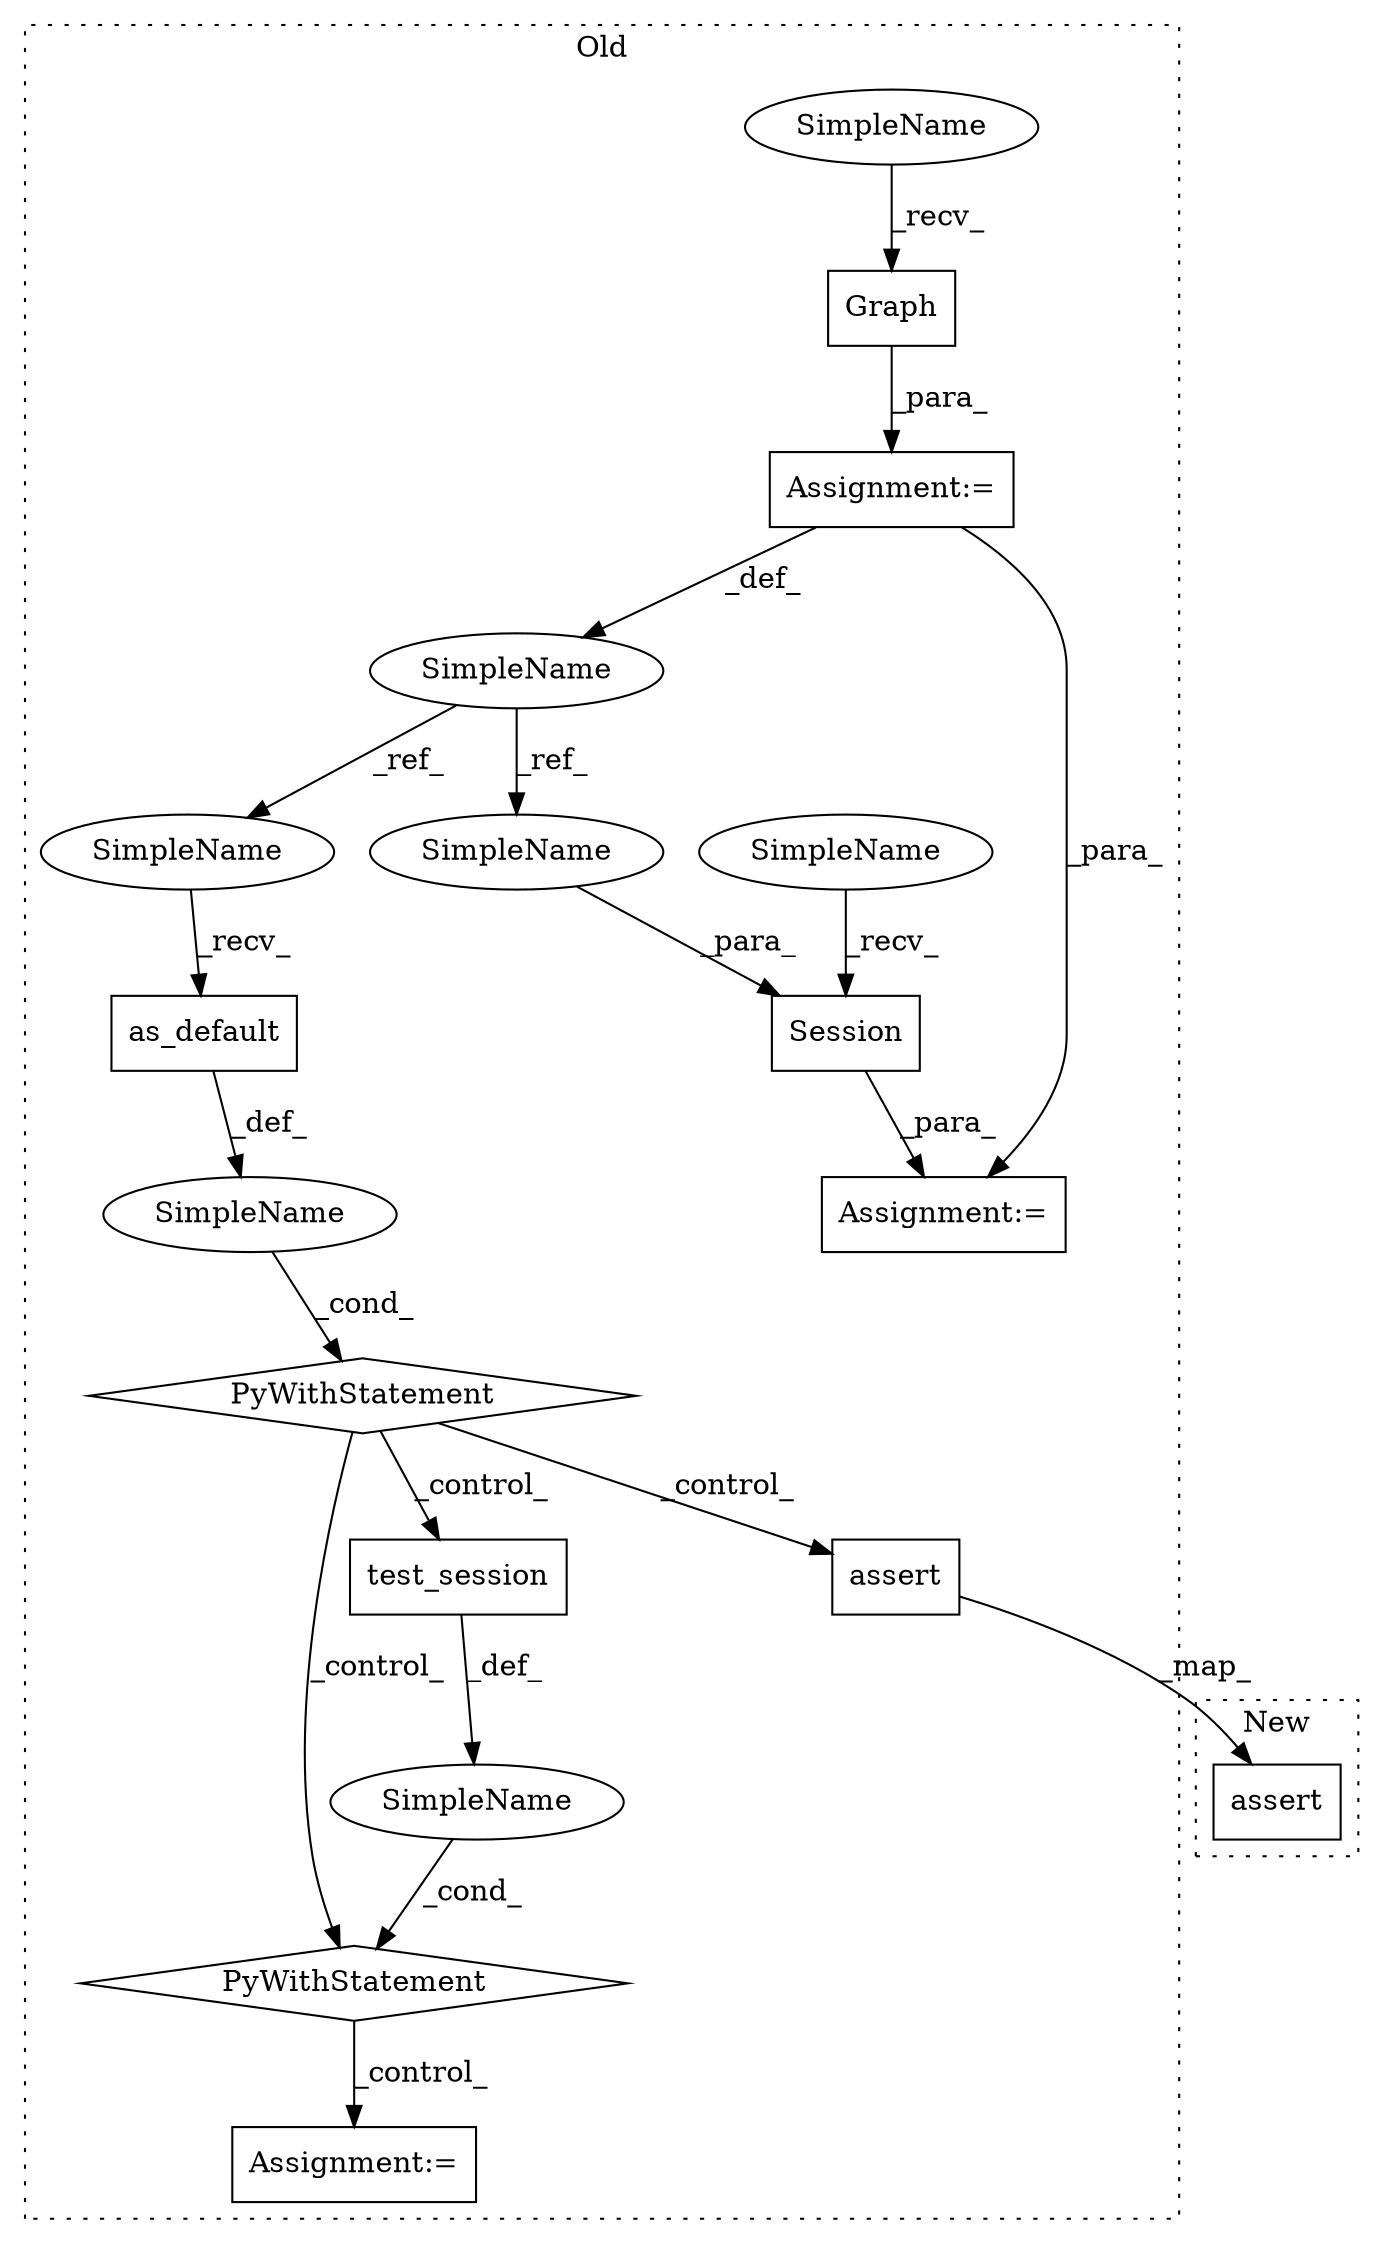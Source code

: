 digraph G {
subgraph cluster0 {
1 [label="assert" a="6" s="29454" l="7" shape="box"];
3 [label="SimpleName" a="42" s="" l="" shape="ellipse"];
4 [label="PyWithStatement" a="104" s="28484,28508" l="10,2" shape="diamond"];
5 [label="Assignment:=" a="7" s="29136" l="4" shape="box"];
6 [label="as_default" a="32" s="28496" l="12" shape="box"];
7 [label="SimpleName" a="42" s="" l="" shape="ellipse"];
8 [label="PyWithStatement" a="104" s="29091,29120" l="10,2" shape="diamond"];
9 [label="test_session" a="32" s="29106" l="14" shape="box"];
10 [label="Graph" a="32" s="27929" l="7" shape="box"];
11 [label="SimpleName" a="42" s="27916" l="1" shape="ellipse"];
12 [label="Session" a="32" s="27958,27967" l="8,1" shape="box"];
13 [label="Assignment:=" a="7" s="27917" l="1" shape="box"];
14 [label="Assignment:=" a="7" s="27946" l="1" shape="box"];
15 [label="SimpleName" a="42" s="27966" l="1" shape="ellipse"];
16 [label="SimpleName" a="42" s="28494" l="1" shape="ellipse"];
17 [label="SimpleName" a="42" s="27918" l="10" shape="ellipse"];
18 [label="SimpleName" a="42" s="27947" l="10" shape="ellipse"];
label = "Old";
style="dotted";
}
subgraph cluster1 {
2 [label="assert" a="6" s="28554" l="7" shape="box"];
label = "New";
style="dotted";
}
1 -> 2 [label="_map_"];
3 -> 4 [label="_cond_"];
4 -> 9 [label="_control_"];
4 -> 1 [label="_control_"];
4 -> 8 [label="_control_"];
6 -> 3 [label="_def_"];
7 -> 8 [label="_cond_"];
8 -> 5 [label="_control_"];
9 -> 7 [label="_def_"];
10 -> 13 [label="_para_"];
11 -> 15 [label="_ref_"];
11 -> 16 [label="_ref_"];
12 -> 14 [label="_para_"];
13 -> 14 [label="_para_"];
13 -> 11 [label="_def_"];
15 -> 12 [label="_para_"];
16 -> 6 [label="_recv_"];
17 -> 10 [label="_recv_"];
18 -> 12 [label="_recv_"];
}